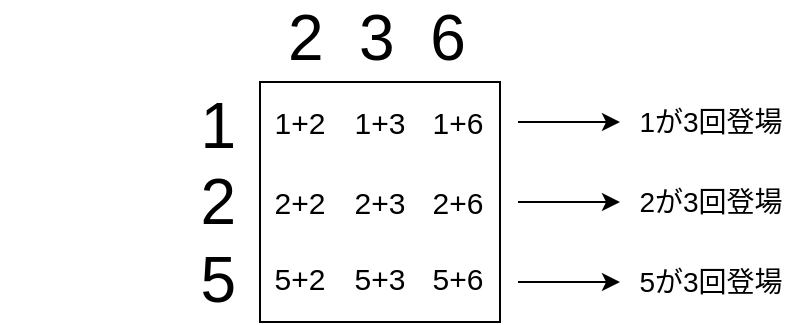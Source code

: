 <mxfile version="15.4.0" type="device"><diagram id="l9OBYyO0k4vmSP4EgWq8" name="ページ1"><mxGraphModel dx="460" dy="813" grid="1" gridSize="10" guides="1" tooltips="1" connect="1" arrows="1" fold="1" page="1" pageScale="1" pageWidth="827" pageHeight="1169" math="0" shadow="0"><root><mxCell id="0"/><mxCell id="1" parent="0"/><mxCell id="lJIA_GHa5wZceLUm9hsn-17" value="" style="group" vertex="1" connectable="0" parent="1"><mxGeometry x="70" y="243" width="259" height="157" as="geometry"/></mxCell><mxCell id="lJIA_GHa5wZceLUm9hsn-2" value="&lt;font style=&quot;font-size: 32px&quot;&gt;1&lt;br&gt;&amp;nbsp;2&lt;br&gt;&amp;nbsp;5&lt;/font&gt;" style="text;html=1;strokeColor=none;fillColor=none;align=right;verticalAlign=middle;whiteSpace=wrap;rounded=0;" vertex="1" parent="lJIA_GHa5wZceLUm9hsn-17"><mxGeometry y="82" width="120" height="30" as="geometry"/></mxCell><mxCell id="lJIA_GHa5wZceLUm9hsn-16" value="" style="group" vertex="1" connectable="0" parent="lJIA_GHa5wZceLUm9hsn-17"><mxGeometry x="120" width="139" height="157" as="geometry"/></mxCell><mxCell id="lJIA_GHa5wZceLUm9hsn-1" value="" style="whiteSpace=wrap;html=1;aspect=fixed;fillColor=none;" vertex="1" parent="lJIA_GHa5wZceLUm9hsn-16"><mxGeometry x="10" y="37" width="120" height="120" as="geometry"/></mxCell><mxCell id="lJIA_GHa5wZceLUm9hsn-3" value="&lt;font style=&quot;font-size: 32px&quot;&gt;&amp;nbsp; 2&amp;nbsp; 3&amp;nbsp; 6&amp;nbsp;&lt;/font&gt;" style="text;html=1;strokeColor=none;fillColor=none;align=center;verticalAlign=middle;whiteSpace=wrap;rounded=0;" vertex="1" parent="lJIA_GHa5wZceLUm9hsn-16"><mxGeometry width="128" height="30" as="geometry"/></mxCell><mxCell id="lJIA_GHa5wZceLUm9hsn-4" value="&lt;font style=&quot;font-size: 15px&quot;&gt;1+2&lt;/font&gt;" style="text;html=1;strokeColor=none;fillColor=none;align=center;verticalAlign=middle;whiteSpace=wrap;rounded=0;" vertex="1" parent="lJIA_GHa5wZceLUm9hsn-16"><mxGeometry y="42" width="60" height="30" as="geometry"/></mxCell><mxCell id="lJIA_GHa5wZceLUm9hsn-5" value="&lt;font style=&quot;font-size: 15px&quot;&gt;1+3&lt;/font&gt;" style="text;html=1;strokeColor=none;fillColor=none;align=center;verticalAlign=middle;whiteSpace=wrap;rounded=0;" vertex="1" parent="lJIA_GHa5wZceLUm9hsn-16"><mxGeometry x="40" y="42" width="60" height="30" as="geometry"/></mxCell><mxCell id="lJIA_GHa5wZceLUm9hsn-8" value="&lt;font style=&quot;font-size: 15px&quot;&gt;1+6&lt;/font&gt;" style="text;html=1;strokeColor=none;fillColor=none;align=center;verticalAlign=middle;whiteSpace=wrap;rounded=0;" vertex="1" parent="lJIA_GHa5wZceLUm9hsn-16"><mxGeometry x="79" y="42" width="60" height="30" as="geometry"/></mxCell><mxCell id="lJIA_GHa5wZceLUm9hsn-10" value="&lt;font style=&quot;font-size: 15px&quot;&gt;2+2&lt;/font&gt;" style="text;html=1;strokeColor=none;fillColor=none;align=center;verticalAlign=middle;whiteSpace=wrap;rounded=0;" vertex="1" parent="lJIA_GHa5wZceLUm9hsn-16"><mxGeometry y="82" width="60" height="30" as="geometry"/></mxCell><mxCell id="lJIA_GHa5wZceLUm9hsn-11" value="&lt;font style=&quot;font-size: 15px&quot;&gt;2+3&lt;/font&gt;" style="text;html=1;strokeColor=none;fillColor=none;align=center;verticalAlign=middle;whiteSpace=wrap;rounded=0;" vertex="1" parent="lJIA_GHa5wZceLUm9hsn-16"><mxGeometry x="40" y="82" width="60" height="30" as="geometry"/></mxCell><mxCell id="lJIA_GHa5wZceLUm9hsn-12" value="&lt;font style=&quot;font-size: 15px&quot;&gt;2+6&lt;/font&gt;" style="text;html=1;strokeColor=none;fillColor=none;align=center;verticalAlign=middle;whiteSpace=wrap;rounded=0;" vertex="1" parent="lJIA_GHa5wZceLUm9hsn-16"><mxGeometry x="79" y="82" width="60" height="30" as="geometry"/></mxCell><mxCell id="lJIA_GHa5wZceLUm9hsn-13" value="&lt;font style=&quot;font-size: 15px&quot;&gt;5+2&lt;/font&gt;" style="text;html=1;strokeColor=none;fillColor=none;align=center;verticalAlign=middle;whiteSpace=wrap;rounded=0;" vertex="1" parent="lJIA_GHa5wZceLUm9hsn-16"><mxGeometry y="120" width="60" height="30" as="geometry"/></mxCell><mxCell id="lJIA_GHa5wZceLUm9hsn-14" value="&lt;font style=&quot;font-size: 15px&quot;&gt;5+3&lt;/font&gt;" style="text;html=1;strokeColor=none;fillColor=none;align=center;verticalAlign=middle;whiteSpace=wrap;rounded=0;" vertex="1" parent="lJIA_GHa5wZceLUm9hsn-16"><mxGeometry x="40" y="120" width="60" height="30" as="geometry"/></mxCell><mxCell id="lJIA_GHa5wZceLUm9hsn-15" value="&lt;span style=&quot;font-size: 15px&quot;&gt;5+6&lt;/span&gt;" style="text;html=1;strokeColor=none;fillColor=none;align=center;verticalAlign=middle;whiteSpace=wrap;rounded=0;" vertex="1" parent="lJIA_GHa5wZceLUm9hsn-16"><mxGeometry x="79" y="120" width="60" height="30" as="geometry"/></mxCell><mxCell id="lJIA_GHa5wZceLUm9hsn-18" style="edgeStyle=orthogonalEdgeStyle;rounded=0;orthogonalLoop=1;jettySize=auto;html=1;" edge="1" parent="1" source="lJIA_GHa5wZceLUm9hsn-8"><mxGeometry relative="1" as="geometry"><mxPoint x="380" y="300" as="targetPoint"/></mxGeometry></mxCell><mxCell id="lJIA_GHa5wZceLUm9hsn-19" value="&lt;font style=&quot;font-size: 14px&quot;&gt;1が3回登場&lt;/font&gt;" style="text;html=1;align=center;verticalAlign=middle;resizable=0;points=[];autosize=1;strokeColor=none;fillColor=none;" vertex="1" parent="1"><mxGeometry x="380" y="290" width="90" height="20" as="geometry"/></mxCell><mxCell id="lJIA_GHa5wZceLUm9hsn-21" style="edgeStyle=orthogonalEdgeStyle;rounded=0;orthogonalLoop=1;jettySize=auto;html=1;" edge="1" parent="1"><mxGeometry relative="1" as="geometry"><mxPoint x="380" y="340" as="targetPoint"/><mxPoint x="329" y="340" as="sourcePoint"/></mxGeometry></mxCell><mxCell id="lJIA_GHa5wZceLUm9hsn-22" value="&lt;font style=&quot;font-size: 14px&quot;&gt;2が3回登場&lt;/font&gt;" style="text;html=1;align=center;verticalAlign=middle;resizable=0;points=[];autosize=1;strokeColor=none;fillColor=none;" vertex="1" parent="1"><mxGeometry x="380" y="330" width="90" height="20" as="geometry"/></mxCell><mxCell id="lJIA_GHa5wZceLUm9hsn-23" style="edgeStyle=orthogonalEdgeStyle;rounded=0;orthogonalLoop=1;jettySize=auto;html=1;" edge="1" parent="1"><mxGeometry relative="1" as="geometry"><mxPoint x="380" y="380" as="targetPoint"/><mxPoint x="329" y="380" as="sourcePoint"/></mxGeometry></mxCell><mxCell id="lJIA_GHa5wZceLUm9hsn-24" value="&lt;font style=&quot;font-size: 14px&quot;&gt;5が3回登場&lt;/font&gt;" style="text;html=1;align=center;verticalAlign=middle;resizable=0;points=[];autosize=1;strokeColor=none;fillColor=none;" vertex="1" parent="1"><mxGeometry x="380" y="370" width="90" height="20" as="geometry"/></mxCell></root></mxGraphModel></diagram></mxfile>